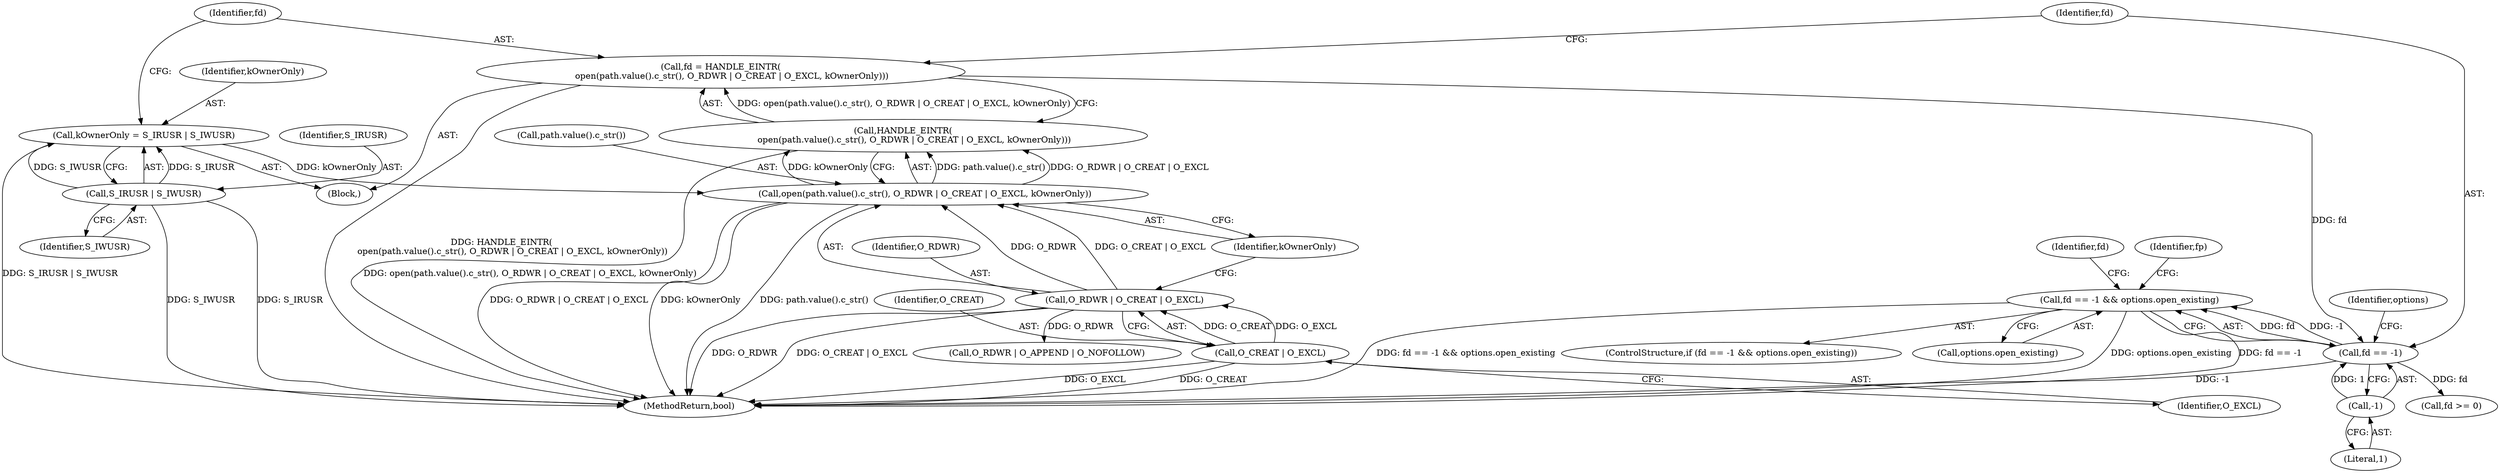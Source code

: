 digraph "0_Chrome_afb848acb43ba316097ab4fddfa38dbd80bc6a71@API" {
"1000203" [label="(Call,fd == -1 && options.open_existing)"];
"1000204" [label="(Call,fd == -1)"];
"1000191" [label="(Call,fd = HANDLE_EINTR(\n        open(path.value().c_str(), O_RDWR | O_CREAT | O_EXCL, kOwnerOnly)))"];
"1000193" [label="(Call,HANDLE_EINTR(\n        open(path.value().c_str(), O_RDWR | O_CREAT | O_EXCL, kOwnerOnly)))"];
"1000194" [label="(Call,open(path.value().c_str(), O_RDWR | O_CREAT | O_EXCL, kOwnerOnly))"];
"1000196" [label="(Call,O_RDWR | O_CREAT | O_EXCL)"];
"1000198" [label="(Call,O_CREAT | O_EXCL)"];
"1000185" [label="(Call,kOwnerOnly = S_IRUSR | S_IWUSR)"];
"1000187" [label="(Call,S_IRUSR | S_IWUSR)"];
"1000206" [label="(Call,-1)"];
"1000193" [label="(Call,HANDLE_EINTR(\n        open(path.value().c_str(), O_RDWR | O_CREAT | O_EXCL, kOwnerOnly)))"];
"1000195" [label="(Call,path.value().c_str())"];
"1000206" [label="(Call,-1)"];
"1000204" [label="(Call,fd == -1)"];
"1000208" [label="(Call,options.open_existing)"];
"1000185" [label="(Call,kOwnerOnly = S_IRUSR | S_IWUSR)"];
"1000187" [label="(Call,S_IRUSR | S_IWUSR)"];
"1000172" [label="(Block,)"];
"1000201" [label="(Identifier,kOwnerOnly)"];
"1000268" [label="(Identifier,fp)"];
"1000380" [label="(MethodReturn,bool)"];
"1000196" [label="(Call,O_RDWR | O_CREAT | O_EXCL)"];
"1000202" [label="(ControlStructure,if (fd == -1 && options.open_existing))"];
"1000194" [label="(Call,open(path.value().c_str(), O_RDWR | O_CREAT | O_EXCL, kOwnerOnly))"];
"1000271" [label="(Call,fd >= 0)"];
"1000198" [label="(Call,O_CREAT | O_EXCL)"];
"1000199" [label="(Identifier,O_CREAT)"];
"1000205" [label="(Identifier,fd)"];
"1000209" [label="(Identifier,options)"];
"1000200" [label="(Identifier,O_EXCL)"];
"1000188" [label="(Identifier,S_IRUSR)"];
"1000197" [label="(Identifier,O_RDWR)"];
"1000213" [label="(Identifier,fd)"];
"1000217" [label="(Call,O_RDWR | O_APPEND | O_NOFOLLOW)"];
"1000203" [label="(Call,fd == -1 && options.open_existing)"];
"1000189" [label="(Identifier,S_IWUSR)"];
"1000191" [label="(Call,fd = HANDLE_EINTR(\n        open(path.value().c_str(), O_RDWR | O_CREAT | O_EXCL, kOwnerOnly)))"];
"1000186" [label="(Identifier,kOwnerOnly)"];
"1000192" [label="(Identifier,fd)"];
"1000207" [label="(Literal,1)"];
"1000203" -> "1000202"  [label="AST: "];
"1000203" -> "1000204"  [label="CFG: "];
"1000203" -> "1000208"  [label="CFG: "];
"1000204" -> "1000203"  [label="AST: "];
"1000208" -> "1000203"  [label="AST: "];
"1000213" -> "1000203"  [label="CFG: "];
"1000268" -> "1000203"  [label="CFG: "];
"1000203" -> "1000380"  [label="DDG: fd == -1 && options.open_existing"];
"1000203" -> "1000380"  [label="DDG: options.open_existing"];
"1000203" -> "1000380"  [label="DDG: fd == -1"];
"1000204" -> "1000203"  [label="DDG: fd"];
"1000204" -> "1000203"  [label="DDG: -1"];
"1000204" -> "1000206"  [label="CFG: "];
"1000205" -> "1000204"  [label="AST: "];
"1000206" -> "1000204"  [label="AST: "];
"1000209" -> "1000204"  [label="CFG: "];
"1000204" -> "1000380"  [label="DDG: -1"];
"1000191" -> "1000204"  [label="DDG: fd"];
"1000206" -> "1000204"  [label="DDG: 1"];
"1000204" -> "1000271"  [label="DDG: fd"];
"1000191" -> "1000172"  [label="AST: "];
"1000191" -> "1000193"  [label="CFG: "];
"1000192" -> "1000191"  [label="AST: "];
"1000193" -> "1000191"  [label="AST: "];
"1000205" -> "1000191"  [label="CFG: "];
"1000191" -> "1000380"  [label="DDG: HANDLE_EINTR(\n        open(path.value().c_str(), O_RDWR | O_CREAT | O_EXCL, kOwnerOnly))"];
"1000193" -> "1000191"  [label="DDG: open(path.value().c_str(), O_RDWR | O_CREAT | O_EXCL, kOwnerOnly)"];
"1000193" -> "1000194"  [label="CFG: "];
"1000194" -> "1000193"  [label="AST: "];
"1000193" -> "1000380"  [label="DDG: open(path.value().c_str(), O_RDWR | O_CREAT | O_EXCL, kOwnerOnly)"];
"1000194" -> "1000193"  [label="DDG: path.value().c_str()"];
"1000194" -> "1000193"  [label="DDG: O_RDWR | O_CREAT | O_EXCL"];
"1000194" -> "1000193"  [label="DDG: kOwnerOnly"];
"1000194" -> "1000201"  [label="CFG: "];
"1000195" -> "1000194"  [label="AST: "];
"1000196" -> "1000194"  [label="AST: "];
"1000201" -> "1000194"  [label="AST: "];
"1000194" -> "1000380"  [label="DDG: kOwnerOnly"];
"1000194" -> "1000380"  [label="DDG: path.value().c_str()"];
"1000194" -> "1000380"  [label="DDG: O_RDWR | O_CREAT | O_EXCL"];
"1000196" -> "1000194"  [label="DDG: O_RDWR"];
"1000196" -> "1000194"  [label="DDG: O_CREAT | O_EXCL"];
"1000185" -> "1000194"  [label="DDG: kOwnerOnly"];
"1000196" -> "1000198"  [label="CFG: "];
"1000197" -> "1000196"  [label="AST: "];
"1000198" -> "1000196"  [label="AST: "];
"1000201" -> "1000196"  [label="CFG: "];
"1000196" -> "1000380"  [label="DDG: O_RDWR"];
"1000196" -> "1000380"  [label="DDG: O_CREAT | O_EXCL"];
"1000198" -> "1000196"  [label="DDG: O_CREAT"];
"1000198" -> "1000196"  [label="DDG: O_EXCL"];
"1000196" -> "1000217"  [label="DDG: O_RDWR"];
"1000198" -> "1000200"  [label="CFG: "];
"1000199" -> "1000198"  [label="AST: "];
"1000200" -> "1000198"  [label="AST: "];
"1000198" -> "1000380"  [label="DDG: O_EXCL"];
"1000198" -> "1000380"  [label="DDG: O_CREAT"];
"1000185" -> "1000172"  [label="AST: "];
"1000185" -> "1000187"  [label="CFG: "];
"1000186" -> "1000185"  [label="AST: "];
"1000187" -> "1000185"  [label="AST: "];
"1000192" -> "1000185"  [label="CFG: "];
"1000185" -> "1000380"  [label="DDG: S_IRUSR | S_IWUSR"];
"1000187" -> "1000185"  [label="DDG: S_IRUSR"];
"1000187" -> "1000185"  [label="DDG: S_IWUSR"];
"1000187" -> "1000189"  [label="CFG: "];
"1000188" -> "1000187"  [label="AST: "];
"1000189" -> "1000187"  [label="AST: "];
"1000187" -> "1000380"  [label="DDG: S_IRUSR"];
"1000187" -> "1000380"  [label="DDG: S_IWUSR"];
"1000206" -> "1000207"  [label="CFG: "];
"1000207" -> "1000206"  [label="AST: "];
}
